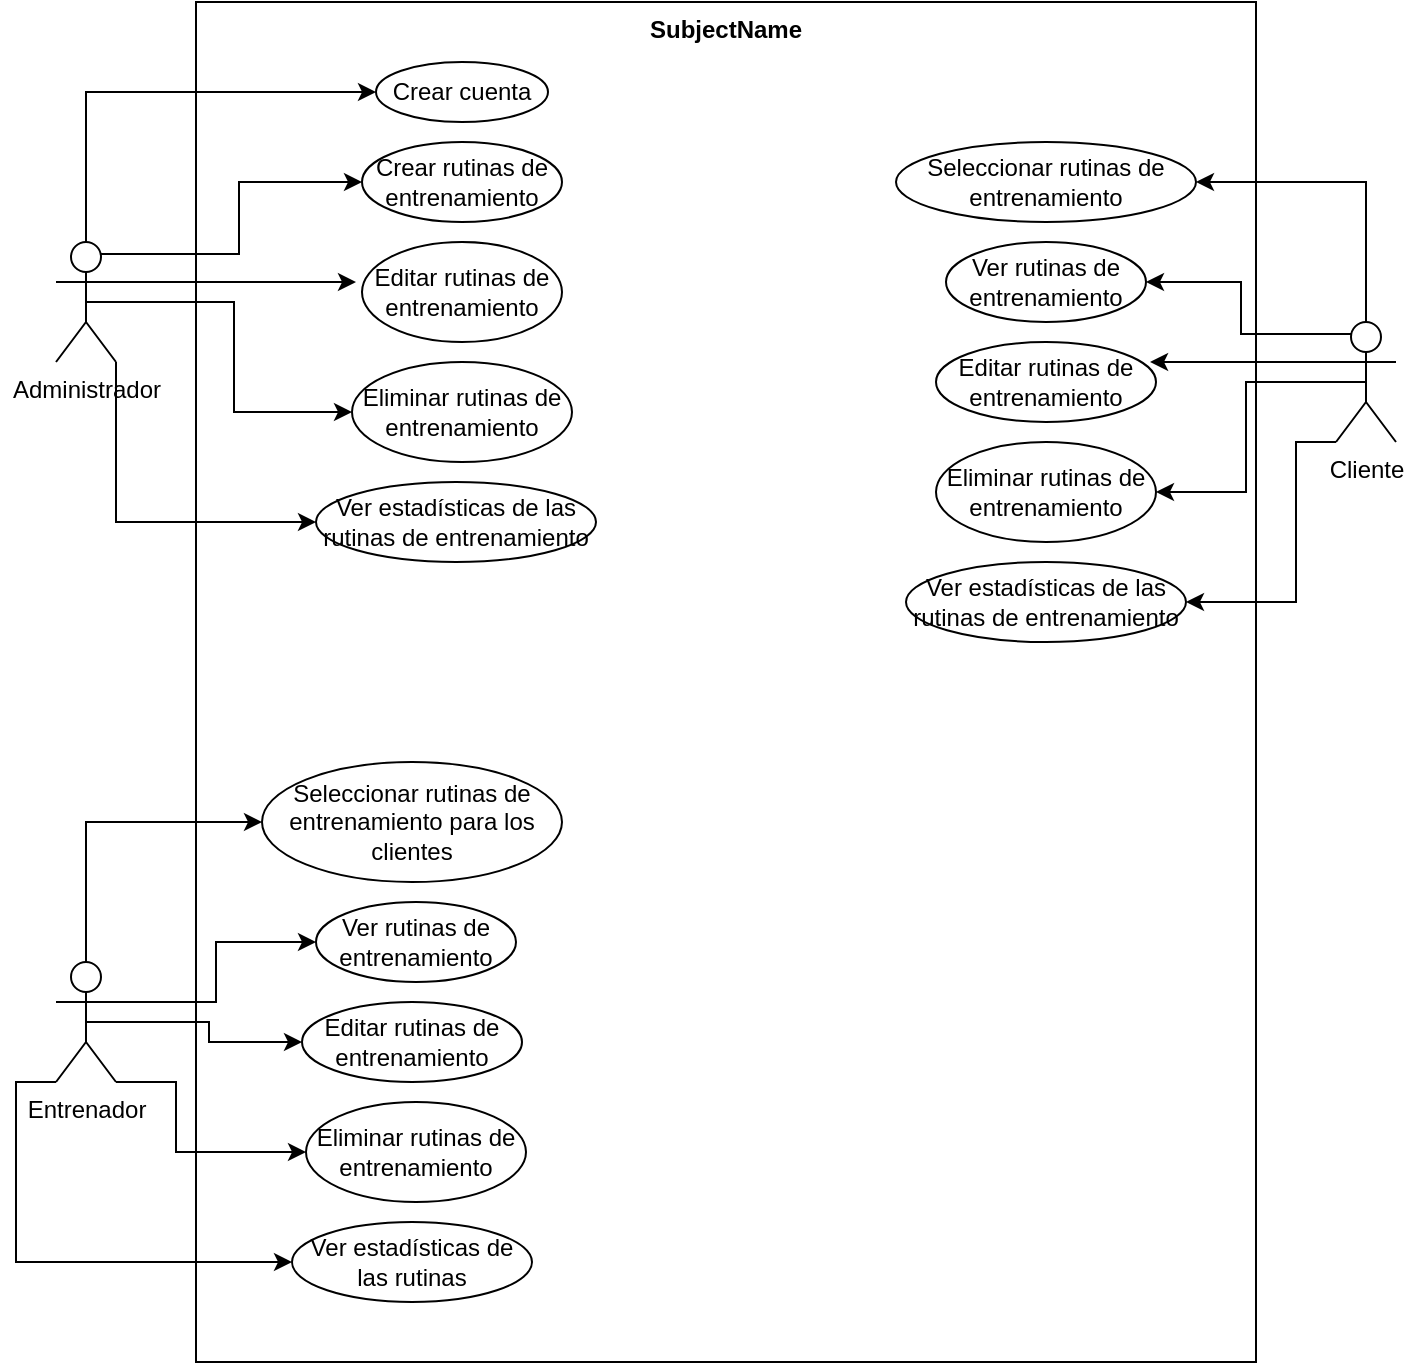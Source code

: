 <mxfile version="24.8.8">
  <diagram name="Página-1" id="OhBMF1q1b0yXhTEaP9Sg">
    <mxGraphModel dx="1434" dy="754" grid="1" gridSize="10" guides="1" tooltips="1" connect="1" arrows="1" fold="1" page="1" pageScale="1" pageWidth="827" pageHeight="1169" math="0" shadow="0">
      <root>
        <mxCell id="0" />
        <mxCell id="1" parent="0" />
        <mxCell id="vzlOpPujUNnqAGXwKwH7-23" style="edgeStyle=orthogonalEdgeStyle;rounded=0;orthogonalLoop=1;jettySize=auto;html=1;exitX=0.5;exitY=0;exitDx=0;exitDy=0;exitPerimeter=0;entryX=0;entryY=0.5;entryDx=0;entryDy=0;" parent="1" source="vzlOpPujUNnqAGXwKwH7-1" target="vzlOpPujUNnqAGXwKwH7-6" edge="1">
          <mxGeometry relative="1" as="geometry" />
        </mxCell>
        <mxCell id="vzlOpPujUNnqAGXwKwH7-24" style="edgeStyle=orthogonalEdgeStyle;rounded=0;orthogonalLoop=1;jettySize=auto;html=1;exitX=0.75;exitY=0.1;exitDx=0;exitDy=0;exitPerimeter=0;entryX=0;entryY=0.5;entryDx=0;entryDy=0;" parent="1" source="vzlOpPujUNnqAGXwKwH7-1" target="vzlOpPujUNnqAGXwKwH7-7" edge="1">
          <mxGeometry relative="1" as="geometry" />
        </mxCell>
        <mxCell id="vzlOpPujUNnqAGXwKwH7-25" style="edgeStyle=orthogonalEdgeStyle;rounded=0;orthogonalLoop=1;jettySize=auto;html=1;exitX=1;exitY=0.333;exitDx=0;exitDy=0;exitPerimeter=0;" parent="1" source="vzlOpPujUNnqAGXwKwH7-1" edge="1">
          <mxGeometry relative="1" as="geometry">
            <mxPoint x="230" y="160" as="targetPoint" />
          </mxGeometry>
        </mxCell>
        <mxCell id="vzlOpPujUNnqAGXwKwH7-26" style="edgeStyle=orthogonalEdgeStyle;rounded=0;orthogonalLoop=1;jettySize=auto;html=1;exitX=0.5;exitY=0.5;exitDx=0;exitDy=0;exitPerimeter=0;entryX=0;entryY=0.5;entryDx=0;entryDy=0;" parent="1" source="vzlOpPujUNnqAGXwKwH7-1" target="vzlOpPujUNnqAGXwKwH7-9" edge="1">
          <mxGeometry relative="1" as="geometry" />
        </mxCell>
        <mxCell id="vzlOpPujUNnqAGXwKwH7-27" style="edgeStyle=orthogonalEdgeStyle;rounded=0;orthogonalLoop=1;jettySize=auto;html=1;exitX=1;exitY=1;exitDx=0;exitDy=0;exitPerimeter=0;entryX=0;entryY=0.5;entryDx=0;entryDy=0;" parent="1" source="vzlOpPujUNnqAGXwKwH7-1" target="vzlOpPujUNnqAGXwKwH7-10" edge="1">
          <mxGeometry relative="1" as="geometry" />
        </mxCell>
        <mxCell id="vzlOpPujUNnqAGXwKwH7-1" value="Administrador" style="shape=umlActor;html=1;verticalLabelPosition=bottom;verticalAlign=top;align=center;" parent="1" vertex="1">
          <mxGeometry x="80" y="140" width="30" height="60" as="geometry" />
        </mxCell>
        <mxCell id="vzlOpPujUNnqAGXwKwH7-28" style="edgeStyle=orthogonalEdgeStyle;rounded=0;orthogonalLoop=1;jettySize=auto;html=1;exitX=0.5;exitY=0;exitDx=0;exitDy=0;entryX=0;entryY=0.5;entryDx=0;entryDy=0;exitPerimeter=0;" parent="1" source="vzlOpPujUNnqAGXwKwH7-2" target="vzlOpPujUNnqAGXwKwH7-11" edge="1">
          <mxGeometry relative="1" as="geometry" />
        </mxCell>
        <mxCell id="vzlOpPujUNnqAGXwKwH7-29" style="edgeStyle=orthogonalEdgeStyle;rounded=0;orthogonalLoop=1;jettySize=auto;html=1;exitX=1;exitY=0.333;exitDx=0;exitDy=0;exitPerimeter=0;entryX=0;entryY=0.5;entryDx=0;entryDy=0;" parent="1" source="vzlOpPujUNnqAGXwKwH7-2" target="vzlOpPujUNnqAGXwKwH7-12" edge="1">
          <mxGeometry relative="1" as="geometry" />
        </mxCell>
        <mxCell id="vzlOpPujUNnqAGXwKwH7-30" style="edgeStyle=orthogonalEdgeStyle;rounded=0;orthogonalLoop=1;jettySize=auto;html=1;exitX=0.5;exitY=0.5;exitDx=0;exitDy=0;exitPerimeter=0;" parent="1" source="vzlOpPujUNnqAGXwKwH7-2" target="vzlOpPujUNnqAGXwKwH7-13" edge="1">
          <mxGeometry relative="1" as="geometry" />
        </mxCell>
        <mxCell id="vzlOpPujUNnqAGXwKwH7-31" style="edgeStyle=orthogonalEdgeStyle;rounded=0;orthogonalLoop=1;jettySize=auto;html=1;exitX=1;exitY=1;exitDx=0;exitDy=0;exitPerimeter=0;entryX=0;entryY=0.5;entryDx=0;entryDy=0;" parent="1" source="vzlOpPujUNnqAGXwKwH7-2" target="vzlOpPujUNnqAGXwKwH7-14" edge="1">
          <mxGeometry relative="1" as="geometry">
            <Array as="points">
              <mxPoint x="140" y="560" />
              <mxPoint x="140" y="595" />
            </Array>
          </mxGeometry>
        </mxCell>
        <mxCell id="vzlOpPujUNnqAGXwKwH7-32" style="edgeStyle=orthogonalEdgeStyle;rounded=0;orthogonalLoop=1;jettySize=auto;html=1;exitX=0;exitY=1;exitDx=0;exitDy=0;exitPerimeter=0;entryX=0;entryY=0.5;entryDx=0;entryDy=0;" parent="1" source="vzlOpPujUNnqAGXwKwH7-2" target="vzlOpPujUNnqAGXwKwH7-15" edge="1">
          <mxGeometry relative="1" as="geometry">
            <Array as="points">
              <mxPoint x="60" y="560" />
              <mxPoint x="60" y="650" />
            </Array>
          </mxGeometry>
        </mxCell>
        <mxCell id="vzlOpPujUNnqAGXwKwH7-2" value="&lt;div&gt;Entrenador&lt;/div&gt;&lt;div&gt;&lt;br&gt;&lt;/div&gt;" style="shape=umlActor;html=1;verticalLabelPosition=bottom;verticalAlign=top;align=center;" parent="1" vertex="1">
          <mxGeometry x="80" y="500" width="30" height="60" as="geometry" />
        </mxCell>
        <mxCell id="vzlOpPujUNnqAGXwKwH7-33" style="edgeStyle=orthogonalEdgeStyle;rounded=0;orthogonalLoop=1;jettySize=auto;html=1;exitX=0.5;exitY=0;exitDx=0;exitDy=0;exitPerimeter=0;entryX=1;entryY=0.5;entryDx=0;entryDy=0;" parent="1" source="vzlOpPujUNnqAGXwKwH7-3" target="vzlOpPujUNnqAGXwKwH7-16" edge="1">
          <mxGeometry relative="1" as="geometry" />
        </mxCell>
        <mxCell id="vzlOpPujUNnqAGXwKwH7-34" style="edgeStyle=orthogonalEdgeStyle;rounded=0;orthogonalLoop=1;jettySize=auto;html=1;exitX=0.25;exitY=0.1;exitDx=0;exitDy=0;exitPerimeter=0;entryX=1;entryY=0.5;entryDx=0;entryDy=0;" parent="1" source="vzlOpPujUNnqAGXwKwH7-3" target="vzlOpPujUNnqAGXwKwH7-17" edge="1">
          <mxGeometry relative="1" as="geometry" />
        </mxCell>
        <mxCell id="vzlOpPujUNnqAGXwKwH7-36" style="edgeStyle=orthogonalEdgeStyle;rounded=0;orthogonalLoop=1;jettySize=auto;html=1;exitX=0.5;exitY=0.5;exitDx=0;exitDy=0;exitPerimeter=0;entryX=1;entryY=0.5;entryDx=0;entryDy=0;" parent="1" source="vzlOpPujUNnqAGXwKwH7-3" target="vzlOpPujUNnqAGXwKwH7-19" edge="1">
          <mxGeometry relative="1" as="geometry" />
        </mxCell>
        <mxCell id="vzlOpPujUNnqAGXwKwH7-37" style="edgeStyle=orthogonalEdgeStyle;rounded=0;orthogonalLoop=1;jettySize=auto;html=1;exitX=0;exitY=1;exitDx=0;exitDy=0;exitPerimeter=0;entryX=1;entryY=0.5;entryDx=0;entryDy=0;" parent="1" source="vzlOpPujUNnqAGXwKwH7-3" target="vzlOpPujUNnqAGXwKwH7-20" edge="1">
          <mxGeometry relative="1" as="geometry">
            <Array as="points">
              <mxPoint x="700" y="240" />
              <mxPoint x="700" y="320" />
            </Array>
          </mxGeometry>
        </mxCell>
        <mxCell id="vzlOpPujUNnqAGXwKwH7-3" value="&lt;div&gt;Cliente&lt;/div&gt;&lt;div&gt;&lt;br&gt;&lt;/div&gt;" style="shape=umlActor;html=1;verticalLabelPosition=bottom;verticalAlign=top;align=center;" parent="1" vertex="1">
          <mxGeometry x="720" y="180" width="30" height="60" as="geometry" />
        </mxCell>
        <mxCell id="vzlOpPujUNnqAGXwKwH7-6" value="Crear cuenta" style="ellipse;whiteSpace=wrap;html=1;" parent="1" vertex="1">
          <mxGeometry x="240" y="50" width="86" height="30" as="geometry" />
        </mxCell>
        <mxCell id="vzlOpPujUNnqAGXwKwH7-7" value="Crear rutinas de entrenamiento" style="ellipse;whiteSpace=wrap;html=1;" parent="1" vertex="1">
          <mxGeometry x="233" y="90" width="100" height="40" as="geometry" />
        </mxCell>
        <mxCell id="vzlOpPujUNnqAGXwKwH7-8" value="Editar rutinas de entrenamiento" style="ellipse;whiteSpace=wrap;html=1;" parent="1" vertex="1">
          <mxGeometry x="233" y="140" width="100" height="50" as="geometry" />
        </mxCell>
        <mxCell id="vzlOpPujUNnqAGXwKwH7-9" value="Eliminar rutinas de entrenamiento" style="ellipse;whiteSpace=wrap;html=1;" parent="1" vertex="1">
          <mxGeometry x="228" y="200" width="110" height="50" as="geometry" />
        </mxCell>
        <mxCell id="vzlOpPujUNnqAGXwKwH7-10" value="Ver estadísticas de las rutinas de entrenamiento" style="ellipse;whiteSpace=wrap;html=1;" parent="1" vertex="1">
          <mxGeometry x="210" y="260" width="140" height="40" as="geometry" />
        </mxCell>
        <mxCell id="vzlOpPujUNnqAGXwKwH7-11" value="Seleccionar rutinas de entrenamiento para los clientes" style="ellipse;whiteSpace=wrap;html=1;" parent="1" vertex="1">
          <mxGeometry x="183" y="400" width="150" height="60" as="geometry" />
        </mxCell>
        <mxCell id="vzlOpPujUNnqAGXwKwH7-12" value="Ver rutinas de entrenamiento" style="ellipse;whiteSpace=wrap;html=1;" parent="1" vertex="1">
          <mxGeometry x="210" y="470" width="100" height="40" as="geometry" />
        </mxCell>
        <mxCell id="vzlOpPujUNnqAGXwKwH7-13" value="Editar rutinas de entrenamiento" style="ellipse;whiteSpace=wrap;html=1;" parent="1" vertex="1">
          <mxGeometry x="203" y="520" width="110" height="40" as="geometry" />
        </mxCell>
        <mxCell id="vzlOpPujUNnqAGXwKwH7-14" value="Eliminar rutinas de entrenamiento" style="ellipse;whiteSpace=wrap;html=1;" parent="1" vertex="1">
          <mxGeometry x="205" y="570" width="110" height="50" as="geometry" />
        </mxCell>
        <mxCell id="vzlOpPujUNnqAGXwKwH7-15" value="Ver estadísticas de las rutinas" style="ellipse;whiteSpace=wrap;html=1;" parent="1" vertex="1">
          <mxGeometry x="198" y="630" width="120" height="40" as="geometry" />
        </mxCell>
        <mxCell id="vzlOpPujUNnqAGXwKwH7-16" value="Seleccionar rutinas de entrenamiento" style="ellipse;whiteSpace=wrap;html=1;" parent="1" vertex="1">
          <mxGeometry x="500" y="90" width="150" height="40" as="geometry" />
        </mxCell>
        <mxCell id="vzlOpPujUNnqAGXwKwH7-17" value="Ver rutinas de entrenamiento" style="ellipse;whiteSpace=wrap;html=1;" parent="1" vertex="1">
          <mxGeometry x="525" y="140" width="100" height="40" as="geometry" />
        </mxCell>
        <mxCell id="vzlOpPujUNnqAGXwKwH7-18" value="Editar rutinas de entrenamiento" style="ellipse;whiteSpace=wrap;html=1;" parent="1" vertex="1">
          <mxGeometry x="520" y="190" width="110" height="40" as="geometry" />
        </mxCell>
        <mxCell id="vzlOpPujUNnqAGXwKwH7-19" value="Eliminar rutinas de entrenamiento" style="ellipse;whiteSpace=wrap;html=1;" parent="1" vertex="1">
          <mxGeometry x="520" y="240" width="110" height="50" as="geometry" />
        </mxCell>
        <mxCell id="vzlOpPujUNnqAGXwKwH7-20" value="Ver estadísticas de las rutinas de entrenamiento" style="ellipse;whiteSpace=wrap;html=1;" parent="1" vertex="1">
          <mxGeometry x="505" y="300" width="140" height="40" as="geometry" />
        </mxCell>
        <mxCell id="vzlOpPujUNnqAGXwKwH7-35" style="edgeStyle=orthogonalEdgeStyle;rounded=0;orthogonalLoop=1;jettySize=auto;html=1;exitX=0;exitY=0.333;exitDx=0;exitDy=0;exitPerimeter=0;entryX=0.973;entryY=0.25;entryDx=0;entryDy=0;entryPerimeter=0;" parent="1" source="vzlOpPujUNnqAGXwKwH7-3" target="vzlOpPujUNnqAGXwKwH7-18" edge="1">
          <mxGeometry relative="1" as="geometry" />
        </mxCell>
        <mxCell id="vzlOpPujUNnqAGXwKwH7-38" value="SubjectName" style="shape=rect;html=1;verticalAlign=top;fontStyle=1;whiteSpace=wrap;align=center;fillColor=none;" parent="1" vertex="1">
          <mxGeometry x="150" y="20" width="530" height="680" as="geometry" />
        </mxCell>
      </root>
    </mxGraphModel>
  </diagram>
</mxfile>

